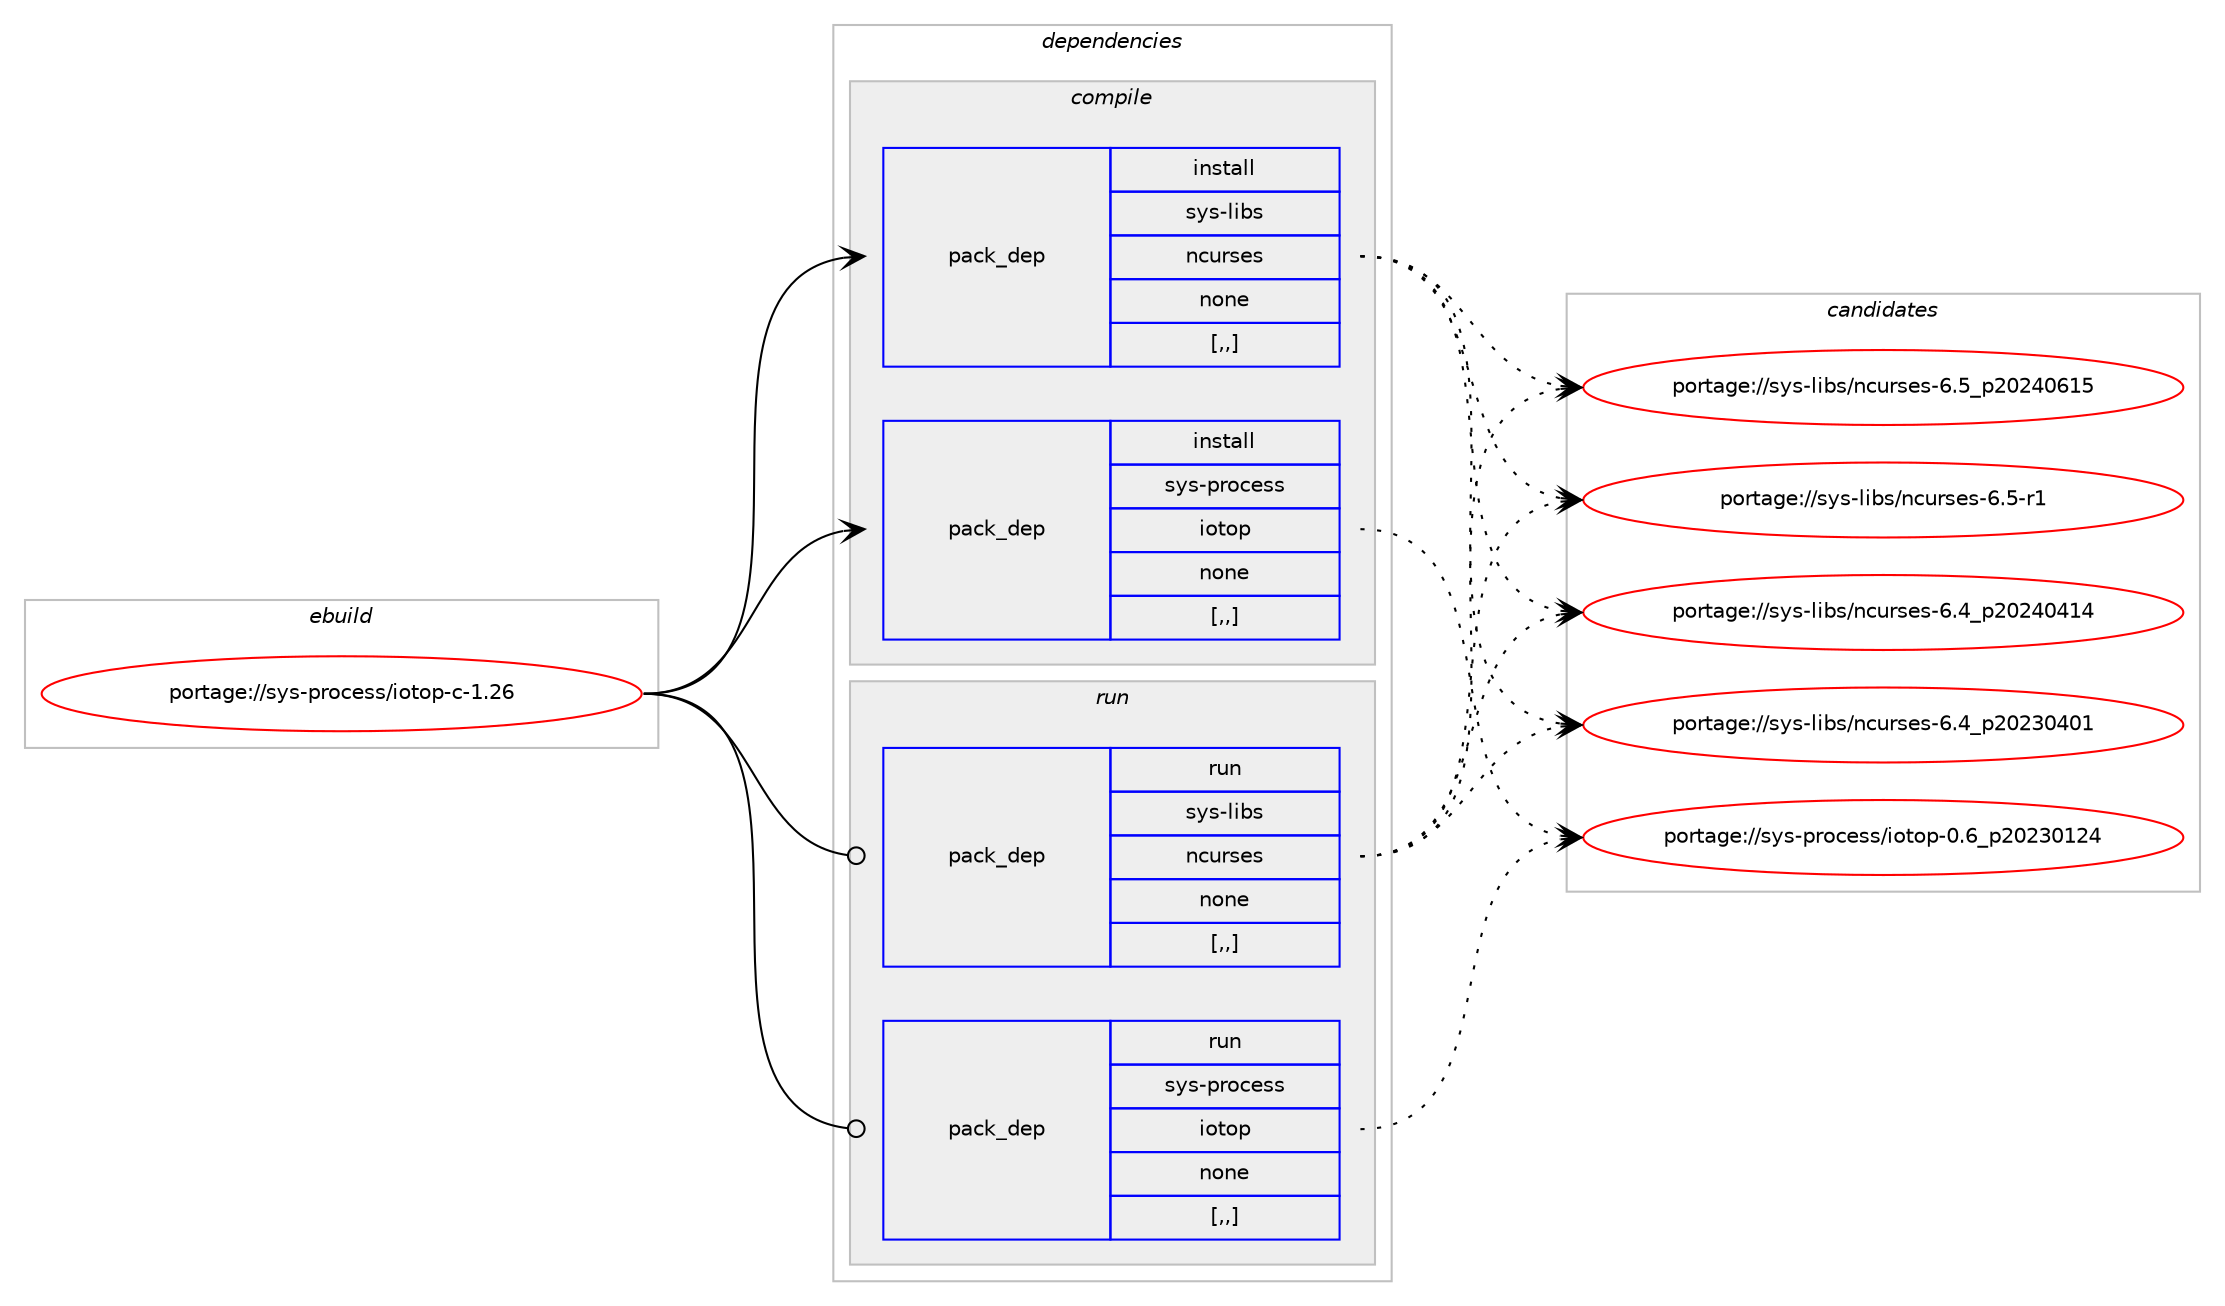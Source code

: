 digraph prolog {

# *************
# Graph options
# *************

newrank=true;
concentrate=true;
compound=true;
graph [rankdir=LR,fontname=Helvetica,fontsize=10,ranksep=1.5];#, ranksep=2.5, nodesep=0.2];
edge  [arrowhead=vee];
node  [fontname=Helvetica,fontsize=10];

# **********
# The ebuild
# **********

subgraph cluster_leftcol {
color=gray;
label=<<i>ebuild</i>>;
id [label="portage://sys-process/iotop-c-1.26", color=red, width=4, href="../sys-process/iotop-c-1.26.svg"];
}

# ****************
# The dependencies
# ****************

subgraph cluster_midcol {
color=gray;
label=<<i>dependencies</i>>;
subgraph cluster_compile {
fillcolor="#eeeeee";
style=filled;
label=<<i>compile</i>>;
subgraph pack322148 {
dependency443719 [label=<<TABLE BORDER="0" CELLBORDER="1" CELLSPACING="0" CELLPADDING="4" WIDTH="220"><TR><TD ROWSPAN="6" CELLPADDING="30">pack_dep</TD></TR><TR><TD WIDTH="110">install</TD></TR><TR><TD>sys-libs</TD></TR><TR><TD>ncurses</TD></TR><TR><TD>none</TD></TR><TR><TD>[,,]</TD></TR></TABLE>>, shape=none, color=blue];
}
id:e -> dependency443719:w [weight=20,style="solid",arrowhead="vee"];
subgraph pack322149 {
dependency443720 [label=<<TABLE BORDER="0" CELLBORDER="1" CELLSPACING="0" CELLPADDING="4" WIDTH="220"><TR><TD ROWSPAN="6" CELLPADDING="30">pack_dep</TD></TR><TR><TD WIDTH="110">install</TD></TR><TR><TD>sys-process</TD></TR><TR><TD>iotop</TD></TR><TR><TD>none</TD></TR><TR><TD>[,,]</TD></TR></TABLE>>, shape=none, color=blue];
}
id:e -> dependency443720:w [weight=20,style="solid",arrowhead="vee"];
}
subgraph cluster_compileandrun {
fillcolor="#eeeeee";
style=filled;
label=<<i>compile and run</i>>;
}
subgraph cluster_run {
fillcolor="#eeeeee";
style=filled;
label=<<i>run</i>>;
subgraph pack322150 {
dependency443721 [label=<<TABLE BORDER="0" CELLBORDER="1" CELLSPACING="0" CELLPADDING="4" WIDTH="220"><TR><TD ROWSPAN="6" CELLPADDING="30">pack_dep</TD></TR><TR><TD WIDTH="110">run</TD></TR><TR><TD>sys-libs</TD></TR><TR><TD>ncurses</TD></TR><TR><TD>none</TD></TR><TR><TD>[,,]</TD></TR></TABLE>>, shape=none, color=blue];
}
id:e -> dependency443721:w [weight=20,style="solid",arrowhead="odot"];
subgraph pack322151 {
dependency443722 [label=<<TABLE BORDER="0" CELLBORDER="1" CELLSPACING="0" CELLPADDING="4" WIDTH="220"><TR><TD ROWSPAN="6" CELLPADDING="30">pack_dep</TD></TR><TR><TD WIDTH="110">run</TD></TR><TR><TD>sys-process</TD></TR><TR><TD>iotop</TD></TR><TR><TD>none</TD></TR><TR><TD>[,,]</TD></TR></TABLE>>, shape=none, color=blue];
}
id:e -> dependency443722:w [weight=20,style="solid",arrowhead="odot"];
}
}

# **************
# The candidates
# **************

subgraph cluster_choices {
rank=same;
color=gray;
label=<<i>candidates</i>>;

subgraph choice322148 {
color=black;
nodesep=1;
choice1151211154510810598115471109911711411510111545544653951125048505248544953 [label="portage://sys-libs/ncurses-6.5_p20240615", color=red, width=4,href="../sys-libs/ncurses-6.5_p20240615.svg"];
choice11512111545108105981154711099117114115101115455446534511449 [label="portage://sys-libs/ncurses-6.5-r1", color=red, width=4,href="../sys-libs/ncurses-6.5-r1.svg"];
choice1151211154510810598115471109911711411510111545544652951125048505248524952 [label="portage://sys-libs/ncurses-6.4_p20240414", color=red, width=4,href="../sys-libs/ncurses-6.4_p20240414.svg"];
choice1151211154510810598115471109911711411510111545544652951125048505148524849 [label="portage://sys-libs/ncurses-6.4_p20230401", color=red, width=4,href="../sys-libs/ncurses-6.4_p20230401.svg"];
dependency443719:e -> choice1151211154510810598115471109911711411510111545544653951125048505248544953:w [style=dotted,weight="100"];
dependency443719:e -> choice11512111545108105981154711099117114115101115455446534511449:w [style=dotted,weight="100"];
dependency443719:e -> choice1151211154510810598115471109911711411510111545544652951125048505248524952:w [style=dotted,weight="100"];
dependency443719:e -> choice1151211154510810598115471109911711411510111545544652951125048505148524849:w [style=dotted,weight="100"];
}
subgraph choice322149 {
color=black;
nodesep=1;
choice11512111545112114111991011151154710511111611111245484654951125048505148495052 [label="portage://sys-process/iotop-0.6_p20230124", color=red, width=4,href="../sys-process/iotop-0.6_p20230124.svg"];
dependency443720:e -> choice11512111545112114111991011151154710511111611111245484654951125048505148495052:w [style=dotted,weight="100"];
}
subgraph choice322150 {
color=black;
nodesep=1;
choice1151211154510810598115471109911711411510111545544653951125048505248544953 [label="portage://sys-libs/ncurses-6.5_p20240615", color=red, width=4,href="../sys-libs/ncurses-6.5_p20240615.svg"];
choice11512111545108105981154711099117114115101115455446534511449 [label="portage://sys-libs/ncurses-6.5-r1", color=red, width=4,href="../sys-libs/ncurses-6.5-r1.svg"];
choice1151211154510810598115471109911711411510111545544652951125048505248524952 [label="portage://sys-libs/ncurses-6.4_p20240414", color=red, width=4,href="../sys-libs/ncurses-6.4_p20240414.svg"];
choice1151211154510810598115471109911711411510111545544652951125048505148524849 [label="portage://sys-libs/ncurses-6.4_p20230401", color=red, width=4,href="../sys-libs/ncurses-6.4_p20230401.svg"];
dependency443721:e -> choice1151211154510810598115471109911711411510111545544653951125048505248544953:w [style=dotted,weight="100"];
dependency443721:e -> choice11512111545108105981154711099117114115101115455446534511449:w [style=dotted,weight="100"];
dependency443721:e -> choice1151211154510810598115471109911711411510111545544652951125048505248524952:w [style=dotted,weight="100"];
dependency443721:e -> choice1151211154510810598115471109911711411510111545544652951125048505148524849:w [style=dotted,weight="100"];
}
subgraph choice322151 {
color=black;
nodesep=1;
choice11512111545112114111991011151154710511111611111245484654951125048505148495052 [label="portage://sys-process/iotop-0.6_p20230124", color=red, width=4,href="../sys-process/iotop-0.6_p20230124.svg"];
dependency443722:e -> choice11512111545112114111991011151154710511111611111245484654951125048505148495052:w [style=dotted,weight="100"];
}
}

}

